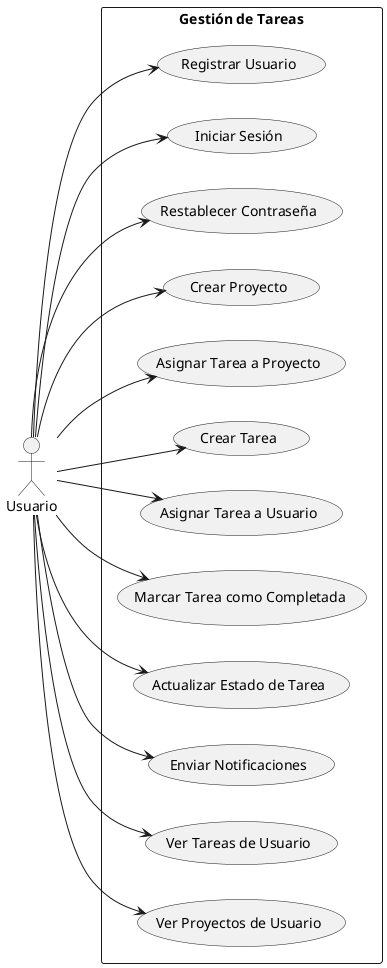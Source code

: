 @startuml casos de uso
left to right direction
actor Usuario
rectangle "Gestión de Tareas" {
    Usuario --> (Registrar Usuario)
    Usuario --> (Iniciar Sesión)
    Usuario --> (Restablecer Contraseña)
    Usuario --> (Crear Proyecto)
    Usuario --> (Asignar Tarea a Proyecto)
    Usuario --> (Crear Tarea)
    Usuario --> (Asignar Tarea a Usuario)
    Usuario --> (Marcar Tarea como Completada)
    Usuario --> (Actualizar Estado de Tarea)
    Usuario --> (Enviar Notificaciones)
    Usuario --> (Ver Tareas de Usuario)
    Usuario --> (Ver Proyectos de Usuario)
}
@enduml
